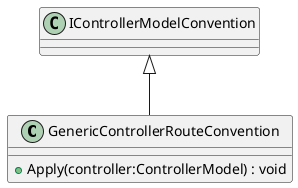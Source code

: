 @startuml
class GenericControllerRouteConvention {
    + Apply(controller:ControllerModel) : void
}
IControllerModelConvention <|-- GenericControllerRouteConvention
@enduml
